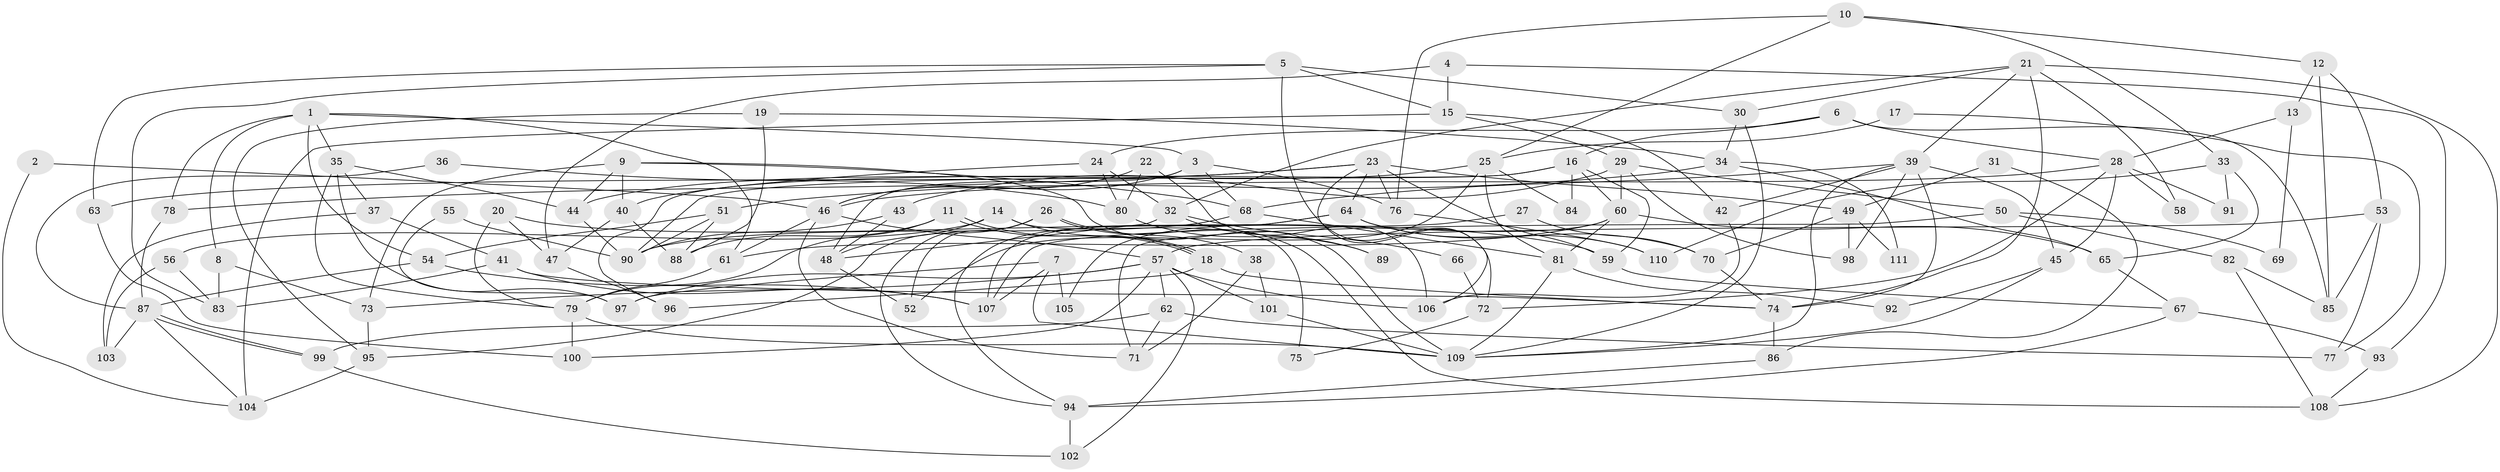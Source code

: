 // Generated by graph-tools (version 1.1) at 2025/15/03/09/25 04:15:06]
// undirected, 111 vertices, 222 edges
graph export_dot {
graph [start="1"]
  node [color=gray90,style=filled];
  1;
  2;
  3;
  4;
  5;
  6;
  7;
  8;
  9;
  10;
  11;
  12;
  13;
  14;
  15;
  16;
  17;
  18;
  19;
  20;
  21;
  22;
  23;
  24;
  25;
  26;
  27;
  28;
  29;
  30;
  31;
  32;
  33;
  34;
  35;
  36;
  37;
  38;
  39;
  40;
  41;
  42;
  43;
  44;
  45;
  46;
  47;
  48;
  49;
  50;
  51;
  52;
  53;
  54;
  55;
  56;
  57;
  58;
  59;
  60;
  61;
  62;
  63;
  64;
  65;
  66;
  67;
  68;
  69;
  70;
  71;
  72;
  73;
  74;
  75;
  76;
  77;
  78;
  79;
  80;
  81;
  82;
  83;
  84;
  85;
  86;
  87;
  88;
  89;
  90;
  91;
  92;
  93;
  94;
  95;
  96;
  97;
  98;
  99;
  100;
  101;
  102;
  103;
  104;
  105;
  106;
  107;
  108;
  109;
  110;
  111;
  1 -- 78;
  1 -- 61;
  1 -- 3;
  1 -- 8;
  1 -- 35;
  1 -- 54;
  2 -- 46;
  2 -- 104;
  3 -- 68;
  3 -- 46;
  3 -- 48;
  3 -- 76;
  4 -- 15;
  4 -- 93;
  4 -- 47;
  5 -- 83;
  5 -- 15;
  5 -- 30;
  5 -- 63;
  5 -- 72;
  6 -- 28;
  6 -- 16;
  6 -- 24;
  6 -- 85;
  7 -- 97;
  7 -- 109;
  7 -- 105;
  7 -- 107;
  8 -- 73;
  8 -- 83;
  9 -- 68;
  9 -- 73;
  9 -- 40;
  9 -- 44;
  9 -- 109;
  10 -- 76;
  10 -- 33;
  10 -- 12;
  10 -- 25;
  11 -- 79;
  11 -- 18;
  11 -- 18;
  11 -- 88;
  12 -- 85;
  12 -- 13;
  12 -- 53;
  13 -- 28;
  13 -- 69;
  14 -- 56;
  14 -- 18;
  14 -- 48;
  14 -- 75;
  15 -- 29;
  15 -- 104;
  15 -- 42;
  16 -- 90;
  16 -- 96;
  16 -- 59;
  16 -- 60;
  16 -- 84;
  17 -- 77;
  17 -- 25;
  18 -- 74;
  18 -- 96;
  19 -- 34;
  19 -- 88;
  19 -- 95;
  20 -- 47;
  20 -- 79;
  20 -- 59;
  21 -- 30;
  21 -- 32;
  21 -- 39;
  21 -- 58;
  21 -- 74;
  21 -- 108;
  22 -- 106;
  22 -- 46;
  22 -- 80;
  23 -- 64;
  23 -- 59;
  23 -- 49;
  23 -- 63;
  23 -- 76;
  23 -- 78;
  23 -- 106;
  24 -- 40;
  24 -- 32;
  24 -- 80;
  25 -- 81;
  25 -- 44;
  25 -- 52;
  25 -- 84;
  26 -- 108;
  26 -- 52;
  26 -- 38;
  26 -- 94;
  26 -- 95;
  27 -- 70;
  27 -- 107;
  28 -- 45;
  28 -- 46;
  28 -- 58;
  28 -- 72;
  28 -- 91;
  29 -- 43;
  29 -- 60;
  29 -- 50;
  29 -- 98;
  30 -- 109;
  30 -- 34;
  31 -- 86;
  31 -- 49;
  32 -- 48;
  32 -- 66;
  32 -- 89;
  33 -- 110;
  33 -- 65;
  33 -- 91;
  34 -- 65;
  34 -- 51;
  34 -- 111;
  35 -- 44;
  35 -- 37;
  35 -- 79;
  35 -- 97;
  36 -- 80;
  36 -- 87;
  37 -- 41;
  37 -- 103;
  38 -- 101;
  38 -- 71;
  39 -- 42;
  39 -- 45;
  39 -- 68;
  39 -- 74;
  39 -- 98;
  39 -- 109;
  40 -- 88;
  40 -- 47;
  41 -- 107;
  41 -- 74;
  41 -- 83;
  42 -- 106;
  43 -- 48;
  43 -- 90;
  44 -- 90;
  45 -- 109;
  45 -- 92;
  46 -- 71;
  46 -- 57;
  46 -- 61;
  47 -- 96;
  48 -- 52;
  49 -- 98;
  49 -- 70;
  49 -- 111;
  50 -- 71;
  50 -- 69;
  50 -- 82;
  51 -- 90;
  51 -- 54;
  51 -- 88;
  53 -- 57;
  53 -- 77;
  53 -- 85;
  54 -- 87;
  54 -- 107;
  55 -- 97;
  55 -- 90;
  56 -- 103;
  56 -- 83;
  57 -- 100;
  57 -- 62;
  57 -- 73;
  57 -- 97;
  57 -- 101;
  57 -- 102;
  57 -- 106;
  59 -- 67;
  60 -- 61;
  60 -- 65;
  60 -- 81;
  60 -- 105;
  61 -- 79;
  62 -- 99;
  62 -- 71;
  62 -- 77;
  63 -- 100;
  64 -- 107;
  64 -- 70;
  64 -- 94;
  64 -- 110;
  65 -- 67;
  66 -- 72;
  67 -- 94;
  67 -- 93;
  68 -- 81;
  68 -- 90;
  70 -- 74;
  72 -- 75;
  73 -- 95;
  74 -- 86;
  76 -- 110;
  78 -- 87;
  79 -- 109;
  79 -- 100;
  80 -- 89;
  81 -- 109;
  81 -- 92;
  82 -- 85;
  82 -- 108;
  86 -- 94;
  87 -- 99;
  87 -- 99;
  87 -- 103;
  87 -- 104;
  93 -- 108;
  94 -- 102;
  95 -- 104;
  99 -- 102;
  101 -- 109;
}
